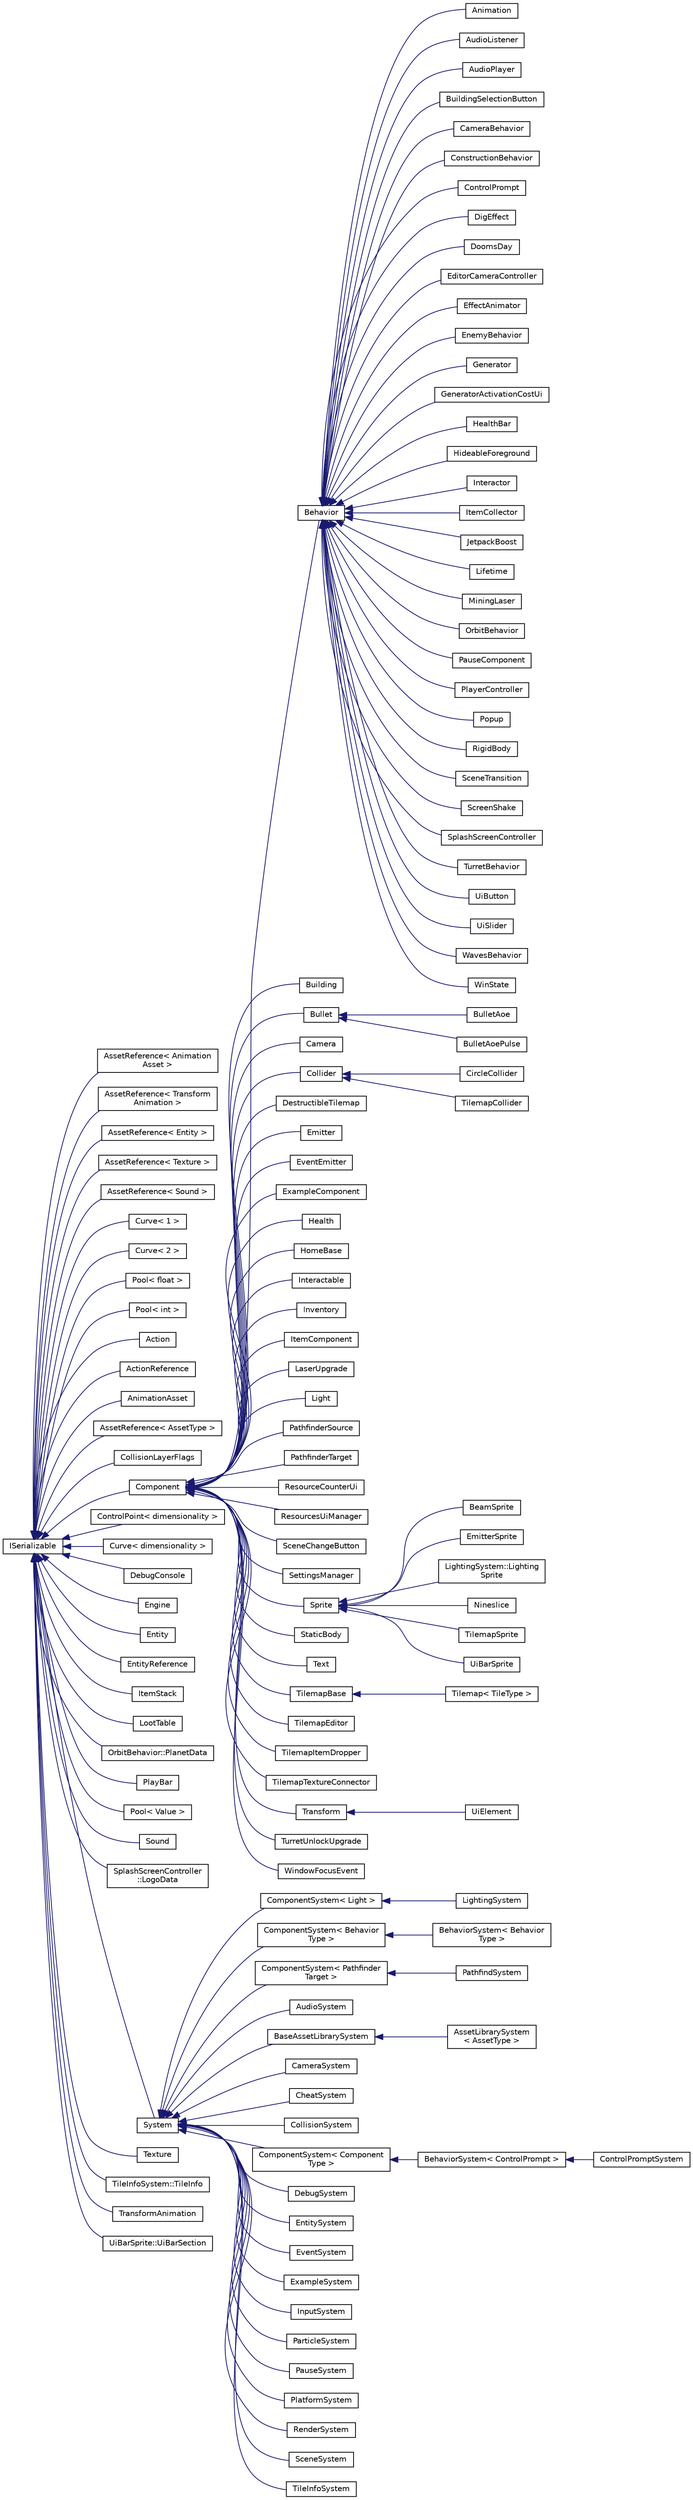 digraph "Graphical Class Hierarchy"
{
 // LATEX_PDF_SIZE
  edge [fontname="Helvetica",fontsize="10",labelfontname="Helvetica",labelfontsize="10"];
  node [fontname="Helvetica",fontsize="10",shape=record];
  rankdir="LR";
  Node0 [label="ISerializable",height=0.2,width=0.4,color="black", fillcolor="white", style="filled",URL="$db/df8/classISerializable.html",tooltip="interface for all serializable objects"];
  Node0 -> Node1 [dir="back",color="midnightblue",fontsize="10",style="solid",fontname="Helvetica"];
  Node1 [label="AssetReference\< Animation\lAsset \>",height=0.2,width=0.4,color="black", fillcolor="white", style="filled",URL="$d9/da4/classAssetReference.html",tooltip=" "];
  Node0 -> Node2 [dir="back",color="midnightblue",fontsize="10",style="solid",fontname="Helvetica"];
  Node2 [label="AssetReference\< Transform\lAnimation \>",height=0.2,width=0.4,color="black", fillcolor="white", style="filled",URL="$d9/da4/classAssetReference.html",tooltip=" "];
  Node0 -> Node3 [dir="back",color="midnightblue",fontsize="10",style="solid",fontname="Helvetica"];
  Node3 [label="AssetReference\< Entity \>",height=0.2,width=0.4,color="black", fillcolor="white", style="filled",URL="$d9/da4/classAssetReference.html",tooltip=" "];
  Node0 -> Node4 [dir="back",color="midnightblue",fontsize="10",style="solid",fontname="Helvetica"];
  Node4 [label="AssetReference\< Texture \>",height=0.2,width=0.4,color="black", fillcolor="white", style="filled",URL="$d9/da4/classAssetReference.html",tooltip=" "];
  Node0 -> Node5 [dir="back",color="midnightblue",fontsize="10",style="solid",fontname="Helvetica"];
  Node5 [label="AssetReference\< Sound \>",height=0.2,width=0.4,color="black", fillcolor="white", style="filled",URL="$d9/da4/classAssetReference.html",tooltip=" "];
  Node0 -> Node6 [dir="back",color="midnightblue",fontsize="10",style="solid",fontname="Helvetica"];
  Node6 [label="Curve\< 1 \>",height=0.2,width=0.4,color="black", fillcolor="white", style="filled",URL="$d4/d61/classCurve.html",tooltip=" "];
  Node0 -> Node7 [dir="back",color="midnightblue",fontsize="10",style="solid",fontname="Helvetica"];
  Node7 [label="Curve\< 2 \>",height=0.2,width=0.4,color="black", fillcolor="white", style="filled",URL="$d4/d61/classCurve.html",tooltip=" "];
  Node0 -> Node8 [dir="back",color="midnightblue",fontsize="10",style="solid",fontname="Helvetica"];
  Node8 [label="Pool\< float \>",height=0.2,width=0.4,color="black", fillcolor="white", style="filled",URL="$d5/d0b/classPool.html",tooltip=" "];
  Node0 -> Node9 [dir="back",color="midnightblue",fontsize="10",style="solid",fontname="Helvetica"];
  Node9 [label="Pool\< int \>",height=0.2,width=0.4,color="black", fillcolor="white", style="filled",URL="$d5/d0b/classPool.html",tooltip=" "];
  Node0 -> Node10 [dir="back",color="midnightblue",fontsize="10",style="solid",fontname="Helvetica"];
  Node10 [label="Action",height=0.2,width=0.4,color="black", fillcolor="white", style="filled",URL="$db/d09/classAction.html",tooltip="action class, used to track an action with dynamic input"];
  Node0 -> Node11 [dir="back",color="midnightblue",fontsize="10",style="solid",fontname="Helvetica"];
  Node11 [label="ActionReference",height=0.2,width=0.4,color="black", fillcolor="white", style="filled",URL="$da/d9c/classActionReference.html",tooltip="a reference to an Action"];
  Node0 -> Node12 [dir="back",color="midnightblue",fontsize="10",style="solid",fontname="Helvetica"];
  Node12 [label="AnimationAsset",height=0.2,width=0.4,color="black", fillcolor="white", style="filled",URL="$d4/d17/classAnimationAsset.html",tooltip=" "];
  Node0 -> Node13 [dir="back",color="midnightblue",fontsize="10",style="solid",fontname="Helvetica"];
  Node13 [label="AssetReference\< AssetType \>",height=0.2,width=0.4,color="black", fillcolor="white", style="filled",URL="$d9/da4/classAssetReference.html",tooltip="a reference to an Asset"];
  Node0 -> Node14 [dir="back",color="midnightblue",fontsize="10",style="solid",fontname="Helvetica"];
  Node14 [label="CollisionLayerFlags",height=0.2,width=0.4,color="black", fillcolor="white", style="filled",URL="$d6/d5e/classCollisionLayerFlags.html",tooltip=" "];
  Node0 -> Node15 [dir="back",color="midnightblue",fontsize="10",style="solid",fontname="Helvetica"];
  Node15 [label="Component",height=0.2,width=0.4,color="black", fillcolor="white", style="filled",URL="$d8/d6b/classComponent.html",tooltip=" "];
  Node15 -> Node16 [dir="back",color="midnightblue",fontsize="10",style="solid",fontname="Helvetica"];
  Node16 [label="Behavior",height=0.2,width=0.4,color="black", fillcolor="white", style="filled",URL="$df/dc1/classBehavior.html",tooltip=" "];
  Node16 -> Node17 [dir="back",color="midnightblue",fontsize="10",style="solid",fontname="Helvetica"];
  Node17 [label="Animation",height=0.2,width=0.4,color="black", fillcolor="white", style="filled",URL="$d0/d5d/classAnimation.html",tooltip=" "];
  Node16 -> Node18 [dir="back",color="midnightblue",fontsize="10",style="solid",fontname="Helvetica"];
  Node18 [label="AudioListener",height=0.2,width=0.4,color="black", fillcolor="white", style="filled",URL="$de/d98/classAudioListener.html",tooltip="component that picks up spatial audio"];
  Node16 -> Node19 [dir="back",color="midnightblue",fontsize="10",style="solid",fontname="Helvetica"];
  Node19 [label="AudioPlayer",height=0.2,width=0.4,color="black", fillcolor="white", style="filled",URL="$d2/d75/classAudioPlayer.html",tooltip="Component that can play audio."];
  Node16 -> Node20 [dir="back",color="midnightblue",fontsize="10",style="solid",fontname="Helvetica"];
  Node20 [label="BuildingSelectionButton",height=0.2,width=0.4,color="black", fillcolor="white", style="filled",URL="$d9/de4/classBuildingSelectionButton.html",tooltip="button that selects which building the ConstructionManager should place"];
  Node16 -> Node21 [dir="back",color="midnightblue",fontsize="10",style="solid",fontname="Helvetica"];
  Node21 [label="CameraBehavior",height=0.2,width=0.4,color="black", fillcolor="white", style="filled",URL="$dd/d87/classCameraBehavior.html",tooltip=" "];
  Node16 -> Node22 [dir="back",color="midnightblue",fontsize="10",style="solid",fontname="Helvetica"];
  Node22 [label="ConstructionBehavior",height=0.2,width=0.4,color="black", fillcolor="white", style="filled",URL="$d0/de4/classConstructionBehavior.html",tooltip="Component that handles the construction of towers and modification of terrain."];
  Node16 -> Node23 [dir="back",color="midnightblue",fontsize="10",style="solid",fontname="Helvetica"];
  Node23 [label="ControlPrompt",height=0.2,width=0.4,color="black", fillcolor="white", style="filled",URL="$dc/d18/classControlPrompt.html",tooltip="Displays a control prompt for an ActionReference."];
  Node16 -> Node24 [dir="back",color="midnightblue",fontsize="10",style="solid",fontname="Helvetica"];
  Node24 [label="DigEffect",height=0.2,width=0.4,color="black", fillcolor="white", style="filled",URL="$da/df1/classDigEffect.html",tooltip="Behavior class for the dig particle effect."];
  Node16 -> Node25 [dir="back",color="midnightblue",fontsize="10",style="solid",fontname="Helvetica"];
  Node25 [label="DoomsDay",height=0.2,width=0.4,color="black", fillcolor="white", style="filled",URL="$d6/d46/classDoomsDay.html",tooltip=" "];
  Node16 -> Node26 [dir="back",color="midnightblue",fontsize="10",style="solid",fontname="Helvetica"];
  Node26 [label="EditorCameraController",height=0.2,width=0.4,color="black", fillcolor="white", style="filled",URL="$de/dc0/classEditorCameraController.html",tooltip="controls the camera while in the editor"];
  Node16 -> Node27 [dir="back",color="midnightblue",fontsize="10",style="solid",fontname="Helvetica"];
  Node27 [label="EffectAnimator",height=0.2,width=0.4,color="black", fillcolor="white", style="filled",URL="$de/d09/classEffectAnimator.html",tooltip="Component that can play audio."];
  Node16 -> Node28 [dir="back",color="midnightblue",fontsize="10",style="solid",fontname="Helvetica"];
  Node28 [label="EnemyBehavior",height=0.2,width=0.4,color="black", fillcolor="white", style="filled",URL="$d9/ddc/classEnemyBehavior.html",tooltip=" "];
  Node16 -> Node29 [dir="back",color="midnightblue",fontsize="10",style="solid",fontname="Helvetica"];
  Node29 [label="Generator",height=0.2,width=0.4,color="black", fillcolor="white", style="filled",URL="$d9/d12/classGenerator.html",tooltip=" "];
  Node16 -> Node30 [dir="back",color="midnightblue",fontsize="10",style="solid",fontname="Helvetica"];
  Node30 [label="GeneratorActivationCostUi",height=0.2,width=0.4,color="black", fillcolor="white", style="filled",URL="$db/d0d/classGeneratorActivationCostUi.html",tooltip="displays the costs of activating generators"];
  Node16 -> Node31 [dir="back",color="midnightblue",fontsize="10",style="solid",fontname="Helvetica"];
  Node31 [label="HealthBar",height=0.2,width=0.4,color="black", fillcolor="white", style="filled",URL="$da/d50/classHealthBar.html",tooltip="health bar UI that displays offset from an Entity with a Health component"];
  Node16 -> Node32 [dir="back",color="midnightblue",fontsize="10",style="solid",fontname="Helvetica"];
  Node32 [label="HideableForeground",height=0.2,width=0.4,color="black", fillcolor="white", style="filled",URL="$d9/d5a/classHideableForeground.html",tooltip="Component that hides an attached Sprite when it overlaps something."];
  Node16 -> Node33 [dir="back",color="midnightblue",fontsize="10",style="solid",fontname="Helvetica"];
  Node33 [label="Interactor",height=0.2,width=0.4,color="black", fillcolor="white", style="filled",URL="$d3/ddb/classInteractor.html",tooltip="Behavior that can interact with nearby Interactable Components."];
  Node16 -> Node34 [dir="back",color="midnightblue",fontsize="10",style="solid",fontname="Helvetica"];
  Node34 [label="ItemCollector",height=0.2,width=0.4,color="black", fillcolor="white", style="filled",URL="$d5/dad/classItemCollector.html",tooltip="Component that attracts and collects item entities in the world."];
  Node16 -> Node35 [dir="back",color="midnightblue",fontsize="10",style="solid",fontname="Helvetica"];
  Node35 [label="JetpackBoost",height=0.2,width=0.4,color="black", fillcolor="white", style="filled",URL="$db/dba/classJetpackBoost.html",tooltip=" "];
  Node16 -> Node36 [dir="back",color="midnightblue",fontsize="10",style="solid",fontname="Helvetica"];
  Node36 [label="Lifetime",height=0.2,width=0.4,color="black", fillcolor="white", style="filled",URL="$df/d8a/classLifetime.html",tooltip="Component that destroys it's Enity after a given length of time."];
  Node16 -> Node37 [dir="back",color="midnightblue",fontsize="10",style="solid",fontname="Helvetica"];
  Node37 [label="MiningLaser",height=0.2,width=0.4,color="black", fillcolor="white", style="filled",URL="$d8/dc7/classMiningLaser.html",tooltip="Digging laser controllable by an entity."];
  Node16 -> Node38 [dir="back",color="midnightblue",fontsize="10",style="solid",fontname="Helvetica"];
  Node38 [label="OrbitBehavior",height=0.2,width=0.4,color="black", fillcolor="white", style="filled",URL="$d4/d84/classOrbitBehavior.html",tooltip="This Behavior orbits the entity around a point."];
  Node16 -> Node39 [dir="back",color="midnightblue",fontsize="10",style="solid",fontname="Helvetica"];
  Node39 [label="PauseComponent",height=0.2,width=0.4,color="black", fillcolor="white", style="filled",URL="$db/d2c/classPauseComponent.html",tooltip="DESCRIPTION HERE."];
  Node16 -> Node40 [dir="back",color="midnightblue",fontsize="10",style="solid",fontname="Helvetica"];
  Node40 [label="PlayerController",height=0.2,width=0.4,color="black", fillcolor="white", style="filled",URL="$d8/d5e/classPlayerController.html",tooltip=" "];
  Node16 -> Node41 [dir="back",color="midnightblue",fontsize="10",style="solid",fontname="Helvetica"];
  Node41 [label="Popup",height=0.2,width=0.4,color="black", fillcolor="white", style="filled",URL="$d7/d6b/classPopup.html",tooltip="A Popup is a behavior that will show a popup when a button is pressed."];
  Node16 -> Node42 [dir="back",color="midnightblue",fontsize="10",style="solid",fontname="Helvetica"];
  Node42 [label="RigidBody",height=0.2,width=0.4,color="black", fillcolor="white", style="filled",URL="$d6/d88/classRigidBody.html",tooltip=" "];
  Node16 -> Node43 [dir="back",color="midnightblue",fontsize="10",style="solid",fontname="Helvetica"];
  Node43 [label="SceneTransition",height=0.2,width=0.4,color="black", fillcolor="white", style="filled",URL="$d8/d52/classSceneTransition.html",tooltip="DESCRIPTION HERE."];
  Node16 -> Node44 [dir="back",color="midnightblue",fontsize="10",style="solid",fontname="Helvetica"];
  Node44 [label="ScreenShake",height=0.2,width=0.4,color="black", fillcolor="white", style="filled",URL="$d7/d29/classScreenShake.html",tooltip=" "];
  Node16 -> Node45 [dir="back",color="midnightblue",fontsize="10",style="solid",fontname="Helvetica"];
  Node45 [label="SplashScreenController",height=0.2,width=0.4,color="black", fillcolor="white", style="filled",URL="$d6/d7b/classSplashScreenController.html",tooltip=" "];
  Node16 -> Node46 [dir="back",color="midnightblue",fontsize="10",style="solid",fontname="Helvetica"];
  Node46 [label="TurretBehavior",height=0.2,width=0.4,color="black", fillcolor="white", style="filled",URL="$d8/d53/classTurretBehavior.html",tooltip=" "];
  Node16 -> Node47 [dir="back",color="midnightblue",fontsize="10",style="solid",fontname="Helvetica"];
  Node47 [label="UiButton",height=0.2,width=0.4,color="black", fillcolor="white", style="filled",URL="$d4/da3/classUiButton.html",tooltip="Ui Button that sends an event when clicked."];
  Node16 -> Node48 [dir="back",color="midnightblue",fontsize="10",style="solid",fontname="Helvetica"];
  Node48 [label="UiSlider",height=0.2,width=0.4,color="black", fillcolor="white", style="filled",URL="$d4/d0a/classUiSlider.html",tooltip="Ui Slider component."];
  Node16 -> Node49 [dir="back",color="midnightblue",fontsize="10",style="solid",fontname="Helvetica"];
  Node49 [label="WavesBehavior",height=0.2,width=0.4,color="black", fillcolor="white", style="filled",URL="$d5/d15/classWavesBehavior.html",tooltip=" "];
  Node16 -> Node50 [dir="back",color="midnightblue",fontsize="10",style="solid",fontname="Helvetica"];
  Node50 [label="WinState",height=0.2,width=0.4,color="black", fillcolor="white", style="filled",URL="$de/d16/classWinState.html",tooltip=" "];
  Node15 -> Node51 [dir="back",color="midnightblue",fontsize="10",style="solid",fontname="Helvetica"];
  Node51 [label="Building",height=0.2,width=0.4,color="black", fillcolor="white", style="filled",URL="$d0/dfc/classBuilding.html",tooltip=" "];
  Node15 -> Node52 [dir="back",color="midnightblue",fontsize="10",style="solid",fontname="Helvetica"];
  Node52 [label="Bullet",height=0.2,width=0.4,color="black", fillcolor="white", style="filled",URL="$d6/da1/classBullet.html",tooltip="Component that destroys itself and deals damage on contact."];
  Node52 -> Node53 [dir="back",color="midnightblue",fontsize="10",style="solid",fontname="Helvetica"];
  Node53 [label="BulletAoe",height=0.2,width=0.4,color="black", fillcolor="white", style="filled",URL="$dc/d75/classBulletAoe.html",tooltip="Component that destroys itself and deals aoe damage on contact."];
  Node52 -> Node54 [dir="back",color="midnightblue",fontsize="10",style="solid",fontname="Helvetica"];
  Node54 [label="BulletAoePulse",height=0.2,width=0.4,color="black", fillcolor="white", style="filled",URL="$dd/de8/classBulletAoePulse.html",tooltip="Component that destroys itself and deals aoe damage on contact."];
  Node15 -> Node55 [dir="back",color="midnightblue",fontsize="10",style="solid",fontname="Helvetica"];
  Node55 [label="Camera",height=0.2,width=0.4,color="black", fillcolor="white", style="filled",URL="$d1/df0/classCamera.html",tooltip="Handles camera and coordinate systems / spaces."];
  Node15 -> Node56 [dir="back",color="midnightblue",fontsize="10",style="solid",fontname="Helvetica"];
  Node56 [label="Collider",height=0.2,width=0.4,color="black", fillcolor="white", style="filled",URL="$d0/d62/classCollider.html",tooltip="component which is used for detecting collisions and information about them"];
  Node56 -> Node57 [dir="back",color="midnightblue",fontsize="10",style="solid",fontname="Helvetica"];
  Node57 [label="CircleCollider",height=0.2,width=0.4,color="black", fillcolor="white", style="filled",URL="$d3/dd3/classCircleCollider.html",tooltip="Circle-shaped Collider."];
  Node56 -> Node58 [dir="back",color="midnightblue",fontsize="10",style="solid",fontname="Helvetica"];
  Node58 [label="TilemapCollider",height=0.2,width=0.4,color="black", fillcolor="white", style="filled",URL="$d1/d58/classTilemapCollider.html",tooltip="Circle-shaped Collider."];
  Node15 -> Node59 [dir="back",color="midnightblue",fontsize="10",style="solid",fontname="Helvetica"];
  Node59 [label="DestructibleTilemap",height=0.2,width=0.4,color="black", fillcolor="white", style="filled",URL="$d4/d2e/classDestructibleTilemap.html",tooltip="Component responsible for handling the breaking of tiles with varrying strengths."];
  Node15 -> Node60 [dir="back",color="midnightblue",fontsize="10",style="solid",fontname="Helvetica"];
  Node60 [label="Emitter",height=0.2,width=0.4,color="black", fillcolor="white", style="filled",URL="$df/de9/classEmitter.html",tooltip="Emitter component - controls timing and behavior of particles."];
  Node15 -> Node61 [dir="back",color="midnightblue",fontsize="10",style="solid",fontname="Helvetica"];
  Node61 [label="EventEmitter",height=0.2,width=0.4,color="black", fillcolor="white", style="filled",URL="$d9/d51/classEventEmitter.html",tooltip="Component that emits events on Init and Exit."];
  Node15 -> Node62 [dir="back",color="midnightblue",fontsize="10",style="solid",fontname="Helvetica"];
  Node62 [label="ExampleComponent",height=0.2,width=0.4,color="black", fillcolor="white", style="filled",URL="$de/d94/classExampleComponent.html",tooltip="DESCRIPTION HERE."];
  Node15 -> Node63 [dir="back",color="midnightblue",fontsize="10",style="solid",fontname="Helvetica"];
  Node63 [label="Health",height=0.2,width=0.4,color="black", fillcolor="white", style="filled",URL="$d5/d64/classHealth.html",tooltip="Entity health component."];
  Node15 -> Node64 [dir="back",color="midnightblue",fontsize="10",style="solid",fontname="Helvetica"];
  Node64 [label="HomeBase",height=0.2,width=0.4,color="black", fillcolor="white", style="filled",URL="$d1/db4/classHomeBase.html",tooltip=" "];
  Node15 -> Node65 [dir="back",color="midnightblue",fontsize="10",style="solid",fontname="Helvetica"];
  Node65 [label="Interactable",height=0.2,width=0.4,color="black", fillcolor="white", style="filled",URL="$d6/d80/classInteractable.html",tooltip="Component which can be interacted with by pressing a button when nearby."];
  Node15 -> Node66 [dir="back",color="midnightblue",fontsize="10",style="solid",fontname="Helvetica"];
  Node66 [label="Inventory",height=0.2,width=0.4,color="black", fillcolor="white", style="filled",URL="$dd/d7a/classInventory.html",tooltip="Inventory component that stores items."];
  Node15 -> Node67 [dir="back",color="midnightblue",fontsize="10",style="solid",fontname="Helvetica"];
  Node67 [label="ItemComponent",height=0.2,width=0.4,color="black", fillcolor="white", style="filled",URL="$df/d56/classItemComponent.html",tooltip="Item in the world that can be picked up."];
  Node15 -> Node68 [dir="back",color="midnightblue",fontsize="10",style="solid",fontname="Helvetica"];
  Node68 [label="LaserUpgrade",height=0.2,width=0.4,color="black", fillcolor="white", style="filled",URL="$d4/dcf/classLaserUpgrade.html",tooltip="collectable upgrade to the player's MiningLaser"];
  Node15 -> Node69 [dir="back",color="midnightblue",fontsize="10",style="solid",fontname="Helvetica"];
  Node69 [label="Light",height=0.2,width=0.4,color="black", fillcolor="white", style="filled",URL="$d9/de7/classLight.html",tooltip="Light source."];
  Node15 -> Node70 [dir="back",color="midnightblue",fontsize="10",style="solid",fontname="Helvetica"];
  Node70 [label="PathfinderSource",height=0.2,width=0.4,color="black", fillcolor="white", style="filled",URL="$d9/de4/classPathfinderSource.html",tooltip="Pathfinder source."];
  Node15 -> Node71 [dir="back",color="midnightblue",fontsize="10",style="solid",fontname="Helvetica"];
  Node71 [label="PathfinderTarget",height=0.2,width=0.4,color="black", fillcolor="white", style="filled",URL="$d7/daf/classPathfinderTarget.html",tooltip=" "];
  Node15 -> Node72 [dir="back",color="midnightblue",fontsize="10",style="solid",fontname="Helvetica"];
  Node72 [label="ResourceCounterUi",height=0.2,width=0.4,color="black", fillcolor="white", style="filled",URL="$d3/d40/classResourceCounterUi.html",tooltip="Ui Component that displays a count of resources."];
  Node15 -> Node73 [dir="back",color="midnightblue",fontsize="10",style="solid",fontname="Helvetica"];
  Node73 [label="ResourcesUiManager",height=0.2,width=0.4,color="black", fillcolor="white", style="filled",URL="$de/db0/classResourcesUiManager.html",tooltip="Component that manages the UI for displaying what resources a player currently has."];
  Node15 -> Node74 [dir="back",color="midnightblue",fontsize="10",style="solid",fontname="Helvetica"];
  Node74 [label="SceneChangeButton",height=0.2,width=0.4,color="black", fillcolor="white", style="filled",URL="$de/d62/classSceneChangeButton.html",tooltip="Component that changes the scene when clicked."];
  Node15 -> Node75 [dir="back",color="midnightblue",fontsize="10",style="solid",fontname="Helvetica"];
  Node75 [label="SettingsManager",height=0.2,width=0.4,color="black", fillcolor="white", style="filled",URL="$d1/dea/classSettingsManager.html",tooltip="Settings Manager Class."];
  Node15 -> Node76 [dir="back",color="midnightblue",fontsize="10",style="solid",fontname="Helvetica"];
  Node76 [label="Sprite",height=0.2,width=0.4,color="black", fillcolor="white", style="filled",URL="$d1/d6d/classSprite.html",tooltip="Stores mesh + texture, along with other data needed to draw a basic 2D sprite."];
  Node76 -> Node77 [dir="back",color="midnightblue",fontsize="10",style="solid",fontname="Helvetica"];
  Node77 [label="BeamSprite",height=0.2,width=0.4,color="black", fillcolor="white", style="filled",URL="$d9/d31/classBeamSprite.html",tooltip="Sprite that renders a beam with a scrollable texture."];
  Node76 -> Node78 [dir="back",color="midnightblue",fontsize="10",style="solid",fontname="Helvetica"];
  Node78 [label="EmitterSprite",height=0.2,width=0.4,color="black", fillcolor="white", style="filled",URL="$d2/df2/classEmitterSprite.html",tooltip="A version of Sprite for rendering tilemaps using GPU instancing."];
  Node76 -> Node79 [dir="back",color="midnightblue",fontsize="10",style="solid",fontname="Helvetica"];
  Node79 [label="LightingSystem::Lighting\lSprite",height=0.2,width=0.4,color="black", fillcolor="white", style="filled",URL="$da/db3/classLightingSystem_1_1LightingSprite.html",tooltip=" "];
  Node76 -> Node80 [dir="back",color="midnightblue",fontsize="10",style="solid",fontname="Helvetica"];
  Node80 [label="Nineslice",height=0.2,width=0.4,color="black", fillcolor="white", style="filled",URL="$de/d13/classNineslice.html",tooltip="sprite that renders a nineslice"];
  Node76 -> Node81 [dir="back",color="midnightblue",fontsize="10",style="solid",fontname="Helvetica"];
  Node81 [label="TilemapSprite",height=0.2,width=0.4,color="black", fillcolor="white", style="filled",URL="$d9/d8c/classTilemapSprite.html",tooltip="A version of Sprite for rendering tilemaps using GPU instancing."];
  Node76 -> Node82 [dir="back",color="midnightblue",fontsize="10",style="solid",fontname="Helvetica"];
  Node82 [label="UiBarSprite",height=0.2,width=0.4,color="black", fillcolor="white", style="filled",URL="$d0/d16/classUiBarSprite.html",tooltip="sprite that renders a ui bar"];
  Node15 -> Node83 [dir="back",color="midnightblue",fontsize="10",style="solid",fontname="Helvetica"];
  Node83 [label="StaticBody",height=0.2,width=0.4,color="black", fillcolor="white", style="filled",URL="$df/db4/classStaticBody.html",tooltip=" "];
  Node15 -> Node84 [dir="back",color="midnightblue",fontsize="10",style="solid",fontname="Helvetica"];
  Node84 [label="Text",height=0.2,width=0.4,color="black", fillcolor="white", style="filled",URL="$df/d53/classText.html",tooltip="Component that makes use of Tilemap to draw text."];
  Node15 -> Node85 [dir="back",color="midnightblue",fontsize="10",style="solid",fontname="Helvetica"];
  Node85 [label="TilemapBase",height=0.2,width=0.4,color="black", fillcolor="white", style="filled",URL="$d9/d8e/classTilemapBase.html",tooltip="untemplatized base Tilemap class"];
  Node85 -> Node86 [dir="back",color="midnightblue",fontsize="10",style="solid",fontname="Helvetica"];
  Node86 [label="Tilemap\< TileType \>",height=0.2,width=0.4,color="black", fillcolor="white", style="filled",URL="$d8/dc8/classTilemap.html",tooltip="Loads and manages a tilemap array."];
  Node15 -> Node87 [dir="back",color="midnightblue",fontsize="10",style="solid",fontname="Helvetica"];
  Node87 [label="TilemapEditor",height=0.2,width=0.4,color="black", fillcolor="white", style="filled",URL="$d5/d50/classTilemapEditor.html",tooltip="Component that allows direct editing of a Tilemap."];
  Node15 -> Node88 [dir="back",color="midnightblue",fontsize="10",style="solid",fontname="Helvetica"];
  Node88 [label="TilemapItemDropper",height=0.2,width=0.4,color="black", fillcolor="white", style="filled",URL="$d4/d0d/classTilemapItemDropper.html",tooltip="Drops an item whenever a tile is broken."];
  Node15 -> Node89 [dir="back",color="midnightblue",fontsize="10",style="solid",fontname="Helvetica"];
  Node89 [label="TilemapTextureConnector",height=0.2,width=0.4,color="black", fillcolor="white", style="filled",URL="$d8/d7e/classTilemapTextureConnector.html",tooltip="Component that uses a parent 'source' tilemap to update a child tilemap with connected textures."];
  Node15 -> Node90 [dir="back",color="midnightblue",fontsize="10",style="solid",fontname="Helvetica"];
  Node90 [label="Transform",height=0.2,width=0.4,color="black", fillcolor="white", style="filled",URL="$db/daf/classTransform.html",tooltip=" "];
  Node90 -> Node91 [dir="back",color="midnightblue",fontsize="10",style="solid",fontname="Helvetica"];
  Node91 [label="UiElement",height=0.2,width=0.4,color="black", fillcolor="white", style="filled",URL="$d8/d7e/classUiElement.html",tooltip=" "];
  Node15 -> Node92 [dir="back",color="midnightblue",fontsize="10",style="solid",fontname="Helvetica"];
  Node92 [label="TurretUnlockUpgrade",height=0.2,width=0.4,color="black", fillcolor="white", style="filled",URL="$d3/d0d/classTurretUnlockUpgrade.html",tooltip="collectable upgrade which unlocks a turret"];
  Node15 -> Node93 [dir="back",color="midnightblue",fontsize="10",style="solid",fontname="Helvetica"];
  Node93 [label="WindowFocusEvent",height=0.2,width=0.4,color="black", fillcolor="white", style="filled",URL="$d7/d67/classWindowFocusEvent.html",tooltip="Broadcasts events when the window gains/loses focus."];
  Node0 -> Node94 [dir="back",color="midnightblue",fontsize="10",style="solid",fontname="Helvetica"];
  Node94 [label="ControlPoint\< dimensionality \>",height=0.2,width=0.4,color="black", fillcolor="white", style="filled",URL="$dc/def/classControlPoint.html",tooltip="control points used by this Curve"];
  Node0 -> Node95 [dir="back",color="midnightblue",fontsize="10",style="solid",fontname="Helvetica"];
  Node95 [label="Curve\< dimensionality \>",height=0.2,width=0.4,color="black", fillcolor="white", style="filled",URL="$d4/d61/classCurve.html",tooltip=" "];
  Node0 -> Node96 [dir="back",color="midnightblue",fontsize="10",style="solid",fontname="Helvetica"];
  Node96 [label="DebugConsole",height=0.2,width=0.4,color="black", fillcolor="white", style="filled",URL="$da/d4c/classDebugConsole.html",tooltip="The DebugConsole class is a singleton that provides a console for debugging It Shows Warning Messages..."];
  Node0 -> Node97 [dir="back",color="midnightblue",fontsize="10",style="solid",fontname="Helvetica"];
  Node97 [label="Engine",height=0.2,width=0.4,color="black", fillcolor="white", style="filled",URL="$d1/db6/classEngine.html",tooltip=" "];
  Node0 -> Node98 [dir="back",color="midnightblue",fontsize="10",style="solid",fontname="Helvetica"];
  Node98 [label="Entity",height=0.2,width=0.4,color="black", fillcolor="white", style="filled",URL="$da/d61/classEntity.html",tooltip=" "];
  Node0 -> Node99 [dir="back",color="midnightblue",fontsize="10",style="solid",fontname="Helvetica"];
  Node99 [label="EntityReference",height=0.2,width=0.4,color="black", fillcolor="white", style="filled",URL="$dd/db3/classEntityReference.html",tooltip="a reference to an Entity in the scene"];
  Node0 -> Node100 [dir="back",color="midnightblue",fontsize="10",style="solid",fontname="Helvetica"];
  Node100 [label="ItemStack",height=0.2,width=0.4,color="black", fillcolor="white", style="filled",URL="$d4/d76/structItemStack.html",tooltip="a stack of multiple items of the same type"];
  Node0 -> Node101 [dir="back",color="midnightblue",fontsize="10",style="solid",fontname="Helvetica"];
  Node101 [label="LootTable",height=0.2,width=0.4,color="black", fillcolor="white", style="filled",URL="$d8/d56/classLootTable.html",tooltip="class for dropping configurable loot"];
  Node0 -> Node102 [dir="back",color="midnightblue",fontsize="10",style="solid",fontname="Helvetica"];
  Node102 [label="OrbitBehavior::PlanetData",height=0.2,width=0.4,color="black", fillcolor="white", style="filled",URL="$db/d0e/classOrbitBehavior_1_1PlanetData.html",tooltip=" "];
  Node0 -> Node103 [dir="back",color="midnightblue",fontsize="10",style="solid",fontname="Helvetica"];
  Node103 [label="PlayBar",height=0.2,width=0.4,color="black", fillcolor="white", style="filled",URL="$d0/d10/classPlayBar.html",tooltip="UI Bar that handles playing, pausing, and autosaves of the scene."];
  Node0 -> Node104 [dir="back",color="midnightblue",fontsize="10",style="solid",fontname="Helvetica"];
  Node104 [label="Pool\< Value \>",height=0.2,width=0.4,color="black", fillcolor="white", style="filled",URL="$d5/d0b/classPool.html",tooltip="The pool framework is what we use to represent health in our game."];
  Node0 -> Node105 [dir="back",color="midnightblue",fontsize="10",style="solid",fontname="Helvetica"];
  Node105 [label="Sound",height=0.2,width=0.4,color="black", fillcolor="white", style="filled",URL="$df/d49/classSound.html",tooltip="Example System meant to be copy-pasted when creating new Systems."];
  Node0 -> Node106 [dir="back",color="midnightblue",fontsize="10",style="solid",fontname="Helvetica"];
  Node106 [label="SplashScreenController\l::LogoData",height=0.2,width=0.4,color="black", fillcolor="white", style="filled",URL="$dd/d98/classSplashScreenController_1_1LogoData.html",tooltip=" "];
  Node0 -> Node107 [dir="back",color="midnightblue",fontsize="10",style="solid",fontname="Helvetica"];
  Node107 [label="System",height=0.2,width=0.4,color="black", fillcolor="white", style="filled",URL="$dd/d2d/classSystem.html",tooltip="Base class for all Systems."];
  Node107 -> Node108 [dir="back",color="midnightblue",fontsize="10",style="solid",fontname="Helvetica"];
  Node108 [label="ComponentSystem\< Light \>",height=0.2,width=0.4,color="black", fillcolor="white", style="filled",URL="$db/dcd/classComponentSystem.html",tooltip=" "];
  Node108 -> Node109 [dir="back",color="midnightblue",fontsize="10",style="solid",fontname="Helvetica"];
  Node109 [label="LightingSystem",height=0.2,width=0.4,color="black", fillcolor="white", style="filled",URL="$d3/df6/classLightingSystem.html",tooltip="Let there be light."];
  Node107 -> Node110 [dir="back",color="midnightblue",fontsize="10",style="solid",fontname="Helvetica"];
  Node110 [label="ComponentSystem\< Behavior\lType \>",height=0.2,width=0.4,color="black", fillcolor="white", style="filled",URL="$db/dcd/classComponentSystem.html",tooltip=" "];
  Node110 -> Node111 [dir="back",color="midnightblue",fontsize="10",style="solid",fontname="Helvetica"];
  Node111 [label="BehaviorSystem\< Behavior\lType \>",height=0.2,width=0.4,color="black", fillcolor="white", style="filled",URL="$da/d9c/classBehaviorSystem.html",tooltip="System that keeps track of and updates a specific kind of Behavior."];
  Node107 -> Node112 [dir="back",color="midnightblue",fontsize="10",style="solid",fontname="Helvetica"];
  Node112 [label="ComponentSystem\< Pathfinder\lTarget \>",height=0.2,width=0.4,color="black", fillcolor="white", style="filled",URL="$db/dcd/classComponentSystem.html",tooltip=" "];
  Node112 -> Node113 [dir="back",color="midnightblue",fontsize="10",style="solid",fontname="Helvetica"];
  Node113 [label="PathfindSystem",height=0.2,width=0.4,color="black", fillcolor="white", style="filled",URL="$d2/d81/classPathfindSystem.html",tooltip=" "];
  Node107 -> Node114 [dir="back",color="midnightblue",fontsize="10",style="solid",fontname="Helvetica"];
  Node114 [label="AudioSystem",height=0.2,width=0.4,color="black", fillcolor="white", style="filled",URL="$d8/d82/classAudioSystem.html",tooltip="Example System meant to be copy-pasted when creating new Systems."];
  Node107 -> Node115 [dir="back",color="midnightblue",fontsize="10",style="solid",fontname="Helvetica"];
  Node115 [label="BaseAssetLibrarySystem",height=0.2,width=0.4,color="black", fillcolor="white", style="filled",URL="$dd/d75/classBaseAssetLibrarySystem.html",tooltip=" "];
  Node115 -> Node116 [dir="back",color="midnightblue",fontsize="10",style="solid",fontname="Helvetica"];
  Node116 [label="AssetLibrarySystem\l\< AssetType \>",height=0.2,width=0.4,color="black", fillcolor="white", style="filled",URL="$d4/d3c/classAssetLibrarySystem.html",tooltip="Asset System meant to be copy-pasted when creating new Systems."];
  Node107 -> Node117 [dir="back",color="midnightblue",fontsize="10",style="solid",fontname="Helvetica"];
  Node117 [label="CameraSystem",height=0.2,width=0.4,color="black", fillcolor="white", style="filled",URL="$d7/ded/classCameraSystem.html",tooltip="Handles camera and coordinate systems / spaces."];
  Node107 -> Node118 [dir="back",color="midnightblue",fontsize="10",style="solid",fontname="Helvetica"];
  Node118 [label="CheatSystem",height=0.2,width=0.4,color="black", fillcolor="white", style="filled",URL="$d5/d15/classCheatSystem.html",tooltip=" "];
  Node107 -> Node119 [dir="back",color="midnightblue",fontsize="10",style="solid",fontname="Helvetica"];
  Node119 [label="CollisionSystem",height=0.2,width=0.4,color="black", fillcolor="white", style="filled",URL="$d6/d58/classCollisionSystem.html",tooltip="responsible for checking collsisions between all Colliders"];
  Node107 -> Node120 [dir="back",color="midnightblue",fontsize="10",style="solid",fontname="Helvetica"];
  Node120 [label="ComponentSystem\< Component\lType \>",height=0.2,width=0.4,color="black", fillcolor="white", style="filled",URL="$db/dcd/classComponentSystem.html",tooltip="System that keeps track of a specific kind of Component."];
  Node120 -> Node121 [dir="back",color="midnightblue",fontsize="10",style="solid",fontname="Helvetica"];
  Node121 [label="BehaviorSystem\< ControlPrompt \>",height=0.2,width=0.4,color="black", fillcolor="white", style="filled",URL="$da/d9c/classBehaviorSystem.html",tooltip=" "];
  Node121 -> Node122 [dir="back",color="midnightblue",fontsize="10",style="solid",fontname="Helvetica"];
  Node122 [label="ControlPromptSystem",height=0.2,width=0.4,color="black", fillcolor="white", style="filled",URL="$da/da0/classControlPromptSystem.html",tooltip="System that displays ControlPrompts from Actions."];
  Node107 -> Node123 [dir="back",color="midnightblue",fontsize="10",style="solid",fontname="Helvetica"];
  Node123 [label="DebugSystem",height=0.2,width=0.4,color="black", fillcolor="white", style="filled",URL="$d5/d1c/classDebugSystem.html",tooltip="Debug System Class For Debugging."];
  Node107 -> Node124 [dir="back",color="midnightblue",fontsize="10",style="solid",fontname="Helvetica"];
  Node124 [label="EntitySystem",height=0.2,width=0.4,color="black", fillcolor="white", style="filled",URL="$da/dfb/classEntitySystem.html",tooltip="Example System meant to be copy-pasted when creating new Systems."];
  Node107 -> Node125 [dir="back",color="midnightblue",fontsize="10",style="solid",fontname="Helvetica"];
  Node125 [label="EventSystem",height=0.2,width=0.4,color="black", fillcolor="white", style="filled",URL="$d1/d30/classEventSystem.html",tooltip="System that handles Events and EventListeners."];
  Node107 -> Node126 [dir="back",color="midnightblue",fontsize="10",style="solid",fontname="Helvetica"];
  Node126 [label="ExampleSystem",height=0.2,width=0.4,color="black", fillcolor="white", style="filled",URL="$db/db5/classExampleSystem.html",tooltip="DESCRIPTION HERE."];
  Node107 -> Node127 [dir="back",color="midnightblue",fontsize="10",style="solid",fontname="Helvetica"];
  Node127 [label="InputSystem",height=0.2,width=0.4,color="black", fillcolor="white", style="filled",URL="$d1/d94/classInputSystem.html",tooltip="Example System meant to be copy-pasted when creating new Systems."];
  Node107 -> Node128 [dir="back",color="midnightblue",fontsize="10",style="solid",fontname="Helvetica"];
  Node128 [label="ParticleSystem",height=0.2,width=0.4,color="black", fillcolor="white", style="filled",URL="$d2/d16/classParticleSystem.html",tooltip="System in charge of managing compute shader and emitters."];
  Node107 -> Node129 [dir="back",color="midnightblue",fontsize="10",style="solid",fontname="Helvetica"];
  Node129 [label="PauseSystem",height=0.2,width=0.4,color="black", fillcolor="white", style="filled",URL="$de/dd9/classPauseSystem.html",tooltip=" "];
  Node107 -> Node130 [dir="back",color="midnightblue",fontsize="10",style="solid",fontname="Helvetica"];
  Node130 [label="PlatformSystem",height=0.2,width=0.4,color="black", fillcolor="white", style="filled",URL="$de/dd8/classPlatformSystem.html",tooltip=" "];
  Node107 -> Node131 [dir="back",color="midnightblue",fontsize="10",style="solid",fontname="Helvetica"];
  Node131 [label="RenderSystem",height=0.2,width=0.4,color="black", fillcolor="white", style="filled",URL="$d3/d88/classRenderSystem.html",tooltip="Renders all of the Sprite components, keeps track of shaders."];
  Node107 -> Node132 [dir="back",color="midnightblue",fontsize="10",style="solid",fontname="Helvetica"];
  Node132 [label="SceneSystem",height=0.2,width=0.4,color="black", fillcolor="white", style="filled",URL="$dc/dad/classSceneSystem.html",tooltip="Example System meant to be copy-pasted when creating new Systems."];
  Node107 -> Node133 [dir="back",color="midnightblue",fontsize="10",style="solid",fontname="Helvetica"];
  Node133 [label="TileInfoSystem",height=0.2,width=0.4,color="black", fillcolor="white", style="filled",URL="$d8/d4d/classTileInfoSystem.html",tooltip="Example System meant to be copy-pasted when creating new Systems."];
  Node0 -> Node134 [dir="back",color="midnightblue",fontsize="10",style="solid",fontname="Helvetica"];
  Node134 [label="Texture",height=0.2,width=0.4,color="black", fillcolor="white", style="filled",URL="$d6/d97/classTexture.html",tooltip="Stores texture data, and allows to bind it for rendering."];
  Node0 -> Node135 [dir="back",color="midnightblue",fontsize="10",style="solid",fontname="Helvetica"];
  Node135 [label="TileInfoSystem::TileInfo",height=0.2,width=0.4,color="black", fillcolor="white", style="filled",URL="$d7/df0/classTileInfoSystem_1_1TileInfo.html",tooltip="holds info about a specific tile type"];
  Node0 -> Node136 [dir="back",color="midnightblue",fontsize="10",style="solid",fontname="Helvetica"];
  Node136 [label="TransformAnimation",height=0.2,width=0.4,color="black", fillcolor="white", style="filled",URL="$d2/d64/classTransformAnimation.html",tooltip="Asset that animates a Transform with Curves."];
  Node0 -> Node137 [dir="back",color="midnightblue",fontsize="10",style="solid",fontname="Helvetica"];
  Node137 [label="UiBarSprite::UiBarSection",height=0.2,width=0.4,color="black", fillcolor="white", style="filled",URL="$d5/de8/structUiBarSprite_1_1UiBarSection.html",tooltip="struct that represents a data section in the UiBar"];
}
